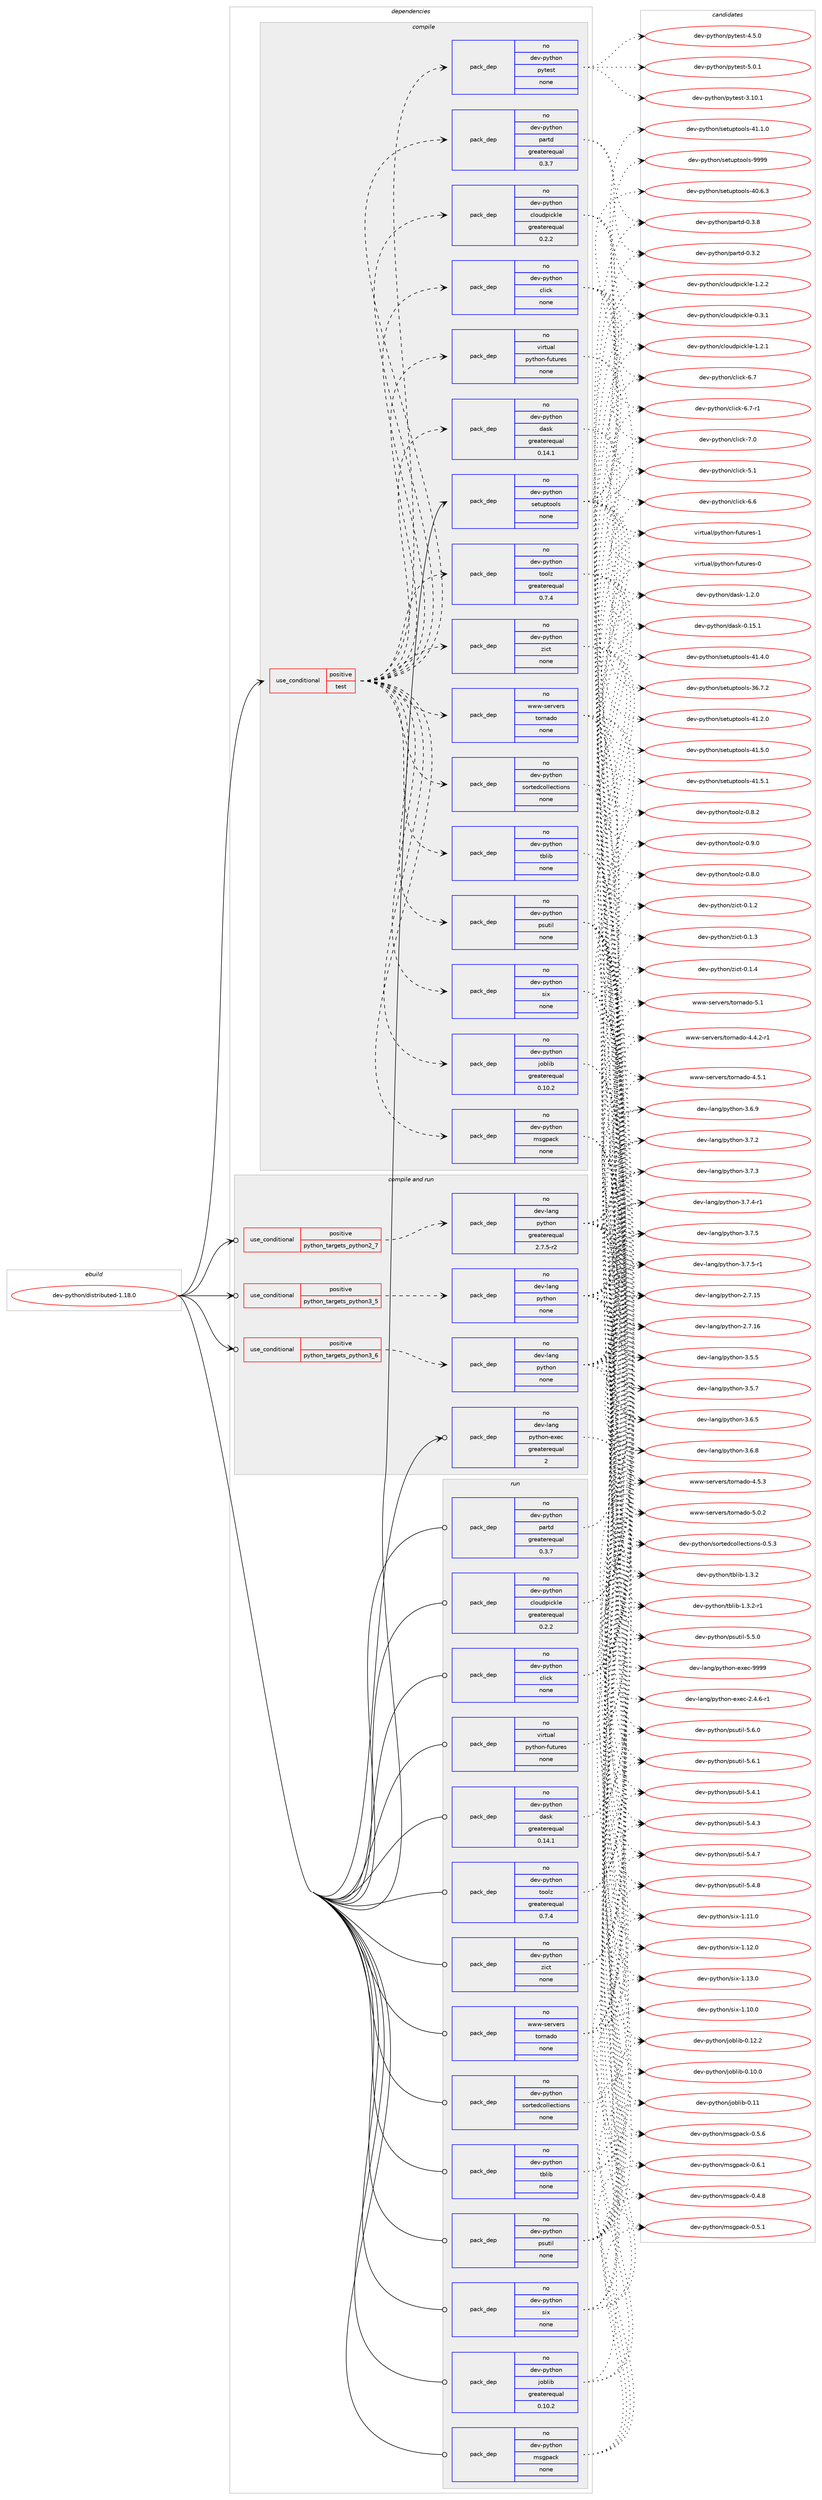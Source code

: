 digraph prolog {

# *************
# Graph options
# *************

newrank=true;
concentrate=true;
compound=true;
graph [rankdir=LR,fontname=Helvetica,fontsize=10,ranksep=1.5];#, ranksep=2.5, nodesep=0.2];
edge  [arrowhead=vee];
node  [fontname=Helvetica,fontsize=10];

# **********
# The ebuild
# **********

subgraph cluster_leftcol {
color=gray;
rank=same;
label=<<i>ebuild</i>>;
id [label="dev-python/distributed-1.18.0", color=red, width=4, href="../dev-python/distributed-1.18.0.svg"];
}

# ****************
# The dependencies
# ****************

subgraph cluster_midcol {
color=gray;
label=<<i>dependencies</i>>;
subgraph cluster_compile {
fillcolor="#eeeeee";
style=filled;
label=<<i>compile</i>>;
subgraph cond138429 {
dependency601527 [label=<<TABLE BORDER="0" CELLBORDER="1" CELLSPACING="0" CELLPADDING="4"><TR><TD ROWSPAN="3" CELLPADDING="10">use_conditional</TD></TR><TR><TD>positive</TD></TR><TR><TD>test</TD></TR></TABLE>>, shape=none, color=red];
subgraph pack451304 {
dependency601528 [label=<<TABLE BORDER="0" CELLBORDER="1" CELLSPACING="0" CELLPADDING="4" WIDTH="220"><TR><TD ROWSPAN="6" CELLPADDING="30">pack_dep</TD></TR><TR><TD WIDTH="110">no</TD></TR><TR><TD>dev-python</TD></TR><TR><TD>click</TD></TR><TR><TD>none</TD></TR><TR><TD></TD></TR></TABLE>>, shape=none, color=blue];
}
dependency601527:e -> dependency601528:w [weight=20,style="dashed",arrowhead="vee"];
subgraph pack451305 {
dependency601529 [label=<<TABLE BORDER="0" CELLBORDER="1" CELLSPACING="0" CELLPADDING="4" WIDTH="220"><TR><TD ROWSPAN="6" CELLPADDING="30">pack_dep</TD></TR><TR><TD WIDTH="110">no</TD></TR><TR><TD>dev-python</TD></TR><TR><TD>cloudpickle</TD></TR><TR><TD>greaterequal</TD></TR><TR><TD>0.2.2</TD></TR></TABLE>>, shape=none, color=blue];
}
dependency601527:e -> dependency601529:w [weight=20,style="dashed",arrowhead="vee"];
subgraph pack451306 {
dependency601530 [label=<<TABLE BORDER="0" CELLBORDER="1" CELLSPACING="0" CELLPADDING="4" WIDTH="220"><TR><TD ROWSPAN="6" CELLPADDING="30">pack_dep</TD></TR><TR><TD WIDTH="110">no</TD></TR><TR><TD>dev-python</TD></TR><TR><TD>dask</TD></TR><TR><TD>greaterequal</TD></TR><TR><TD>0.14.1</TD></TR></TABLE>>, shape=none, color=blue];
}
dependency601527:e -> dependency601530:w [weight=20,style="dashed",arrowhead="vee"];
subgraph pack451307 {
dependency601531 [label=<<TABLE BORDER="0" CELLBORDER="1" CELLSPACING="0" CELLPADDING="4" WIDTH="220"><TR><TD ROWSPAN="6" CELLPADDING="30">pack_dep</TD></TR><TR><TD WIDTH="110">no</TD></TR><TR><TD>dev-python</TD></TR><TR><TD>joblib</TD></TR><TR><TD>greaterequal</TD></TR><TR><TD>0.10.2</TD></TR></TABLE>>, shape=none, color=blue];
}
dependency601527:e -> dependency601531:w [weight=20,style="dashed",arrowhead="vee"];
subgraph pack451308 {
dependency601532 [label=<<TABLE BORDER="0" CELLBORDER="1" CELLSPACING="0" CELLPADDING="4" WIDTH="220"><TR><TD ROWSPAN="6" CELLPADDING="30">pack_dep</TD></TR><TR><TD WIDTH="110">no</TD></TR><TR><TD>dev-python</TD></TR><TR><TD>msgpack</TD></TR><TR><TD>none</TD></TR><TR><TD></TD></TR></TABLE>>, shape=none, color=blue];
}
dependency601527:e -> dependency601532:w [weight=20,style="dashed",arrowhead="vee"];
subgraph pack451309 {
dependency601533 [label=<<TABLE BORDER="0" CELLBORDER="1" CELLSPACING="0" CELLPADDING="4" WIDTH="220"><TR><TD ROWSPAN="6" CELLPADDING="30">pack_dep</TD></TR><TR><TD WIDTH="110">no</TD></TR><TR><TD>dev-python</TD></TR><TR><TD>partd</TD></TR><TR><TD>greaterequal</TD></TR><TR><TD>0.3.7</TD></TR></TABLE>>, shape=none, color=blue];
}
dependency601527:e -> dependency601533:w [weight=20,style="dashed",arrowhead="vee"];
subgraph pack451310 {
dependency601534 [label=<<TABLE BORDER="0" CELLBORDER="1" CELLSPACING="0" CELLPADDING="4" WIDTH="220"><TR><TD ROWSPAN="6" CELLPADDING="30">pack_dep</TD></TR><TR><TD WIDTH="110">no</TD></TR><TR><TD>dev-python</TD></TR><TR><TD>psutil</TD></TR><TR><TD>none</TD></TR><TR><TD></TD></TR></TABLE>>, shape=none, color=blue];
}
dependency601527:e -> dependency601534:w [weight=20,style="dashed",arrowhead="vee"];
subgraph pack451311 {
dependency601535 [label=<<TABLE BORDER="0" CELLBORDER="1" CELLSPACING="0" CELLPADDING="4" WIDTH="220"><TR><TD ROWSPAN="6" CELLPADDING="30">pack_dep</TD></TR><TR><TD WIDTH="110">no</TD></TR><TR><TD>dev-python</TD></TR><TR><TD>six</TD></TR><TR><TD>none</TD></TR><TR><TD></TD></TR></TABLE>>, shape=none, color=blue];
}
dependency601527:e -> dependency601535:w [weight=20,style="dashed",arrowhead="vee"];
subgraph pack451312 {
dependency601536 [label=<<TABLE BORDER="0" CELLBORDER="1" CELLSPACING="0" CELLPADDING="4" WIDTH="220"><TR><TD ROWSPAN="6" CELLPADDING="30">pack_dep</TD></TR><TR><TD WIDTH="110">no</TD></TR><TR><TD>dev-python</TD></TR><TR><TD>sortedcollections</TD></TR><TR><TD>none</TD></TR><TR><TD></TD></TR></TABLE>>, shape=none, color=blue];
}
dependency601527:e -> dependency601536:w [weight=20,style="dashed",arrowhead="vee"];
subgraph pack451313 {
dependency601537 [label=<<TABLE BORDER="0" CELLBORDER="1" CELLSPACING="0" CELLPADDING="4" WIDTH="220"><TR><TD ROWSPAN="6" CELLPADDING="30">pack_dep</TD></TR><TR><TD WIDTH="110">no</TD></TR><TR><TD>dev-python</TD></TR><TR><TD>tblib</TD></TR><TR><TD>none</TD></TR><TR><TD></TD></TR></TABLE>>, shape=none, color=blue];
}
dependency601527:e -> dependency601537:w [weight=20,style="dashed",arrowhead="vee"];
subgraph pack451314 {
dependency601538 [label=<<TABLE BORDER="0" CELLBORDER="1" CELLSPACING="0" CELLPADDING="4" WIDTH="220"><TR><TD ROWSPAN="6" CELLPADDING="30">pack_dep</TD></TR><TR><TD WIDTH="110">no</TD></TR><TR><TD>dev-python</TD></TR><TR><TD>toolz</TD></TR><TR><TD>greaterequal</TD></TR><TR><TD>0.7.4</TD></TR></TABLE>>, shape=none, color=blue];
}
dependency601527:e -> dependency601538:w [weight=20,style="dashed",arrowhead="vee"];
subgraph pack451315 {
dependency601539 [label=<<TABLE BORDER="0" CELLBORDER="1" CELLSPACING="0" CELLPADDING="4" WIDTH="220"><TR><TD ROWSPAN="6" CELLPADDING="30">pack_dep</TD></TR><TR><TD WIDTH="110">no</TD></TR><TR><TD>dev-python</TD></TR><TR><TD>zict</TD></TR><TR><TD>none</TD></TR><TR><TD></TD></TR></TABLE>>, shape=none, color=blue];
}
dependency601527:e -> dependency601539:w [weight=20,style="dashed",arrowhead="vee"];
subgraph pack451316 {
dependency601540 [label=<<TABLE BORDER="0" CELLBORDER="1" CELLSPACING="0" CELLPADDING="4" WIDTH="220"><TR><TD ROWSPAN="6" CELLPADDING="30">pack_dep</TD></TR><TR><TD WIDTH="110">no</TD></TR><TR><TD>www-servers</TD></TR><TR><TD>tornado</TD></TR><TR><TD>none</TD></TR><TR><TD></TD></TR></TABLE>>, shape=none, color=blue];
}
dependency601527:e -> dependency601540:w [weight=20,style="dashed",arrowhead="vee"];
subgraph pack451317 {
dependency601541 [label=<<TABLE BORDER="0" CELLBORDER="1" CELLSPACING="0" CELLPADDING="4" WIDTH="220"><TR><TD ROWSPAN="6" CELLPADDING="30">pack_dep</TD></TR><TR><TD WIDTH="110">no</TD></TR><TR><TD>virtual</TD></TR><TR><TD>python-futures</TD></TR><TR><TD>none</TD></TR><TR><TD></TD></TR></TABLE>>, shape=none, color=blue];
}
dependency601527:e -> dependency601541:w [weight=20,style="dashed",arrowhead="vee"];
subgraph pack451318 {
dependency601542 [label=<<TABLE BORDER="0" CELLBORDER="1" CELLSPACING="0" CELLPADDING="4" WIDTH="220"><TR><TD ROWSPAN="6" CELLPADDING="30">pack_dep</TD></TR><TR><TD WIDTH="110">no</TD></TR><TR><TD>dev-python</TD></TR><TR><TD>pytest</TD></TR><TR><TD>none</TD></TR><TR><TD></TD></TR></TABLE>>, shape=none, color=blue];
}
dependency601527:e -> dependency601542:w [weight=20,style="dashed",arrowhead="vee"];
}
id:e -> dependency601527:w [weight=20,style="solid",arrowhead="vee"];
subgraph pack451319 {
dependency601543 [label=<<TABLE BORDER="0" CELLBORDER="1" CELLSPACING="0" CELLPADDING="4" WIDTH="220"><TR><TD ROWSPAN="6" CELLPADDING="30">pack_dep</TD></TR><TR><TD WIDTH="110">no</TD></TR><TR><TD>dev-python</TD></TR><TR><TD>setuptools</TD></TR><TR><TD>none</TD></TR><TR><TD></TD></TR></TABLE>>, shape=none, color=blue];
}
id:e -> dependency601543:w [weight=20,style="solid",arrowhead="vee"];
}
subgraph cluster_compileandrun {
fillcolor="#eeeeee";
style=filled;
label=<<i>compile and run</i>>;
subgraph cond138430 {
dependency601544 [label=<<TABLE BORDER="0" CELLBORDER="1" CELLSPACING="0" CELLPADDING="4"><TR><TD ROWSPAN="3" CELLPADDING="10">use_conditional</TD></TR><TR><TD>positive</TD></TR><TR><TD>python_targets_python2_7</TD></TR></TABLE>>, shape=none, color=red];
subgraph pack451320 {
dependency601545 [label=<<TABLE BORDER="0" CELLBORDER="1" CELLSPACING="0" CELLPADDING="4" WIDTH="220"><TR><TD ROWSPAN="6" CELLPADDING="30">pack_dep</TD></TR><TR><TD WIDTH="110">no</TD></TR><TR><TD>dev-lang</TD></TR><TR><TD>python</TD></TR><TR><TD>greaterequal</TD></TR><TR><TD>2.7.5-r2</TD></TR></TABLE>>, shape=none, color=blue];
}
dependency601544:e -> dependency601545:w [weight=20,style="dashed",arrowhead="vee"];
}
id:e -> dependency601544:w [weight=20,style="solid",arrowhead="odotvee"];
subgraph cond138431 {
dependency601546 [label=<<TABLE BORDER="0" CELLBORDER="1" CELLSPACING="0" CELLPADDING="4"><TR><TD ROWSPAN="3" CELLPADDING="10">use_conditional</TD></TR><TR><TD>positive</TD></TR><TR><TD>python_targets_python3_5</TD></TR></TABLE>>, shape=none, color=red];
subgraph pack451321 {
dependency601547 [label=<<TABLE BORDER="0" CELLBORDER="1" CELLSPACING="0" CELLPADDING="4" WIDTH="220"><TR><TD ROWSPAN="6" CELLPADDING="30">pack_dep</TD></TR><TR><TD WIDTH="110">no</TD></TR><TR><TD>dev-lang</TD></TR><TR><TD>python</TD></TR><TR><TD>none</TD></TR><TR><TD></TD></TR></TABLE>>, shape=none, color=blue];
}
dependency601546:e -> dependency601547:w [weight=20,style="dashed",arrowhead="vee"];
}
id:e -> dependency601546:w [weight=20,style="solid",arrowhead="odotvee"];
subgraph cond138432 {
dependency601548 [label=<<TABLE BORDER="0" CELLBORDER="1" CELLSPACING="0" CELLPADDING="4"><TR><TD ROWSPAN="3" CELLPADDING="10">use_conditional</TD></TR><TR><TD>positive</TD></TR><TR><TD>python_targets_python3_6</TD></TR></TABLE>>, shape=none, color=red];
subgraph pack451322 {
dependency601549 [label=<<TABLE BORDER="0" CELLBORDER="1" CELLSPACING="0" CELLPADDING="4" WIDTH="220"><TR><TD ROWSPAN="6" CELLPADDING="30">pack_dep</TD></TR><TR><TD WIDTH="110">no</TD></TR><TR><TD>dev-lang</TD></TR><TR><TD>python</TD></TR><TR><TD>none</TD></TR><TR><TD></TD></TR></TABLE>>, shape=none, color=blue];
}
dependency601548:e -> dependency601549:w [weight=20,style="dashed",arrowhead="vee"];
}
id:e -> dependency601548:w [weight=20,style="solid",arrowhead="odotvee"];
subgraph pack451323 {
dependency601550 [label=<<TABLE BORDER="0" CELLBORDER="1" CELLSPACING="0" CELLPADDING="4" WIDTH="220"><TR><TD ROWSPAN="6" CELLPADDING="30">pack_dep</TD></TR><TR><TD WIDTH="110">no</TD></TR><TR><TD>dev-lang</TD></TR><TR><TD>python-exec</TD></TR><TR><TD>greaterequal</TD></TR><TR><TD>2</TD></TR></TABLE>>, shape=none, color=blue];
}
id:e -> dependency601550:w [weight=20,style="solid",arrowhead="odotvee"];
}
subgraph cluster_run {
fillcolor="#eeeeee";
style=filled;
label=<<i>run</i>>;
subgraph pack451324 {
dependency601551 [label=<<TABLE BORDER="0" CELLBORDER="1" CELLSPACING="0" CELLPADDING="4" WIDTH="220"><TR><TD ROWSPAN="6" CELLPADDING="30">pack_dep</TD></TR><TR><TD WIDTH="110">no</TD></TR><TR><TD>dev-python</TD></TR><TR><TD>click</TD></TR><TR><TD>none</TD></TR><TR><TD></TD></TR></TABLE>>, shape=none, color=blue];
}
id:e -> dependency601551:w [weight=20,style="solid",arrowhead="odot"];
subgraph pack451325 {
dependency601552 [label=<<TABLE BORDER="0" CELLBORDER="1" CELLSPACING="0" CELLPADDING="4" WIDTH="220"><TR><TD ROWSPAN="6" CELLPADDING="30">pack_dep</TD></TR><TR><TD WIDTH="110">no</TD></TR><TR><TD>dev-python</TD></TR><TR><TD>cloudpickle</TD></TR><TR><TD>greaterequal</TD></TR><TR><TD>0.2.2</TD></TR></TABLE>>, shape=none, color=blue];
}
id:e -> dependency601552:w [weight=20,style="solid",arrowhead="odot"];
subgraph pack451326 {
dependency601553 [label=<<TABLE BORDER="0" CELLBORDER="1" CELLSPACING="0" CELLPADDING="4" WIDTH="220"><TR><TD ROWSPAN="6" CELLPADDING="30">pack_dep</TD></TR><TR><TD WIDTH="110">no</TD></TR><TR><TD>dev-python</TD></TR><TR><TD>dask</TD></TR><TR><TD>greaterequal</TD></TR><TR><TD>0.14.1</TD></TR></TABLE>>, shape=none, color=blue];
}
id:e -> dependency601553:w [weight=20,style="solid",arrowhead="odot"];
subgraph pack451327 {
dependency601554 [label=<<TABLE BORDER="0" CELLBORDER="1" CELLSPACING="0" CELLPADDING="4" WIDTH="220"><TR><TD ROWSPAN="6" CELLPADDING="30">pack_dep</TD></TR><TR><TD WIDTH="110">no</TD></TR><TR><TD>dev-python</TD></TR><TR><TD>joblib</TD></TR><TR><TD>greaterequal</TD></TR><TR><TD>0.10.2</TD></TR></TABLE>>, shape=none, color=blue];
}
id:e -> dependency601554:w [weight=20,style="solid",arrowhead="odot"];
subgraph pack451328 {
dependency601555 [label=<<TABLE BORDER="0" CELLBORDER="1" CELLSPACING="0" CELLPADDING="4" WIDTH="220"><TR><TD ROWSPAN="6" CELLPADDING="30">pack_dep</TD></TR><TR><TD WIDTH="110">no</TD></TR><TR><TD>dev-python</TD></TR><TR><TD>msgpack</TD></TR><TR><TD>none</TD></TR><TR><TD></TD></TR></TABLE>>, shape=none, color=blue];
}
id:e -> dependency601555:w [weight=20,style="solid",arrowhead="odot"];
subgraph pack451329 {
dependency601556 [label=<<TABLE BORDER="0" CELLBORDER="1" CELLSPACING="0" CELLPADDING="4" WIDTH="220"><TR><TD ROWSPAN="6" CELLPADDING="30">pack_dep</TD></TR><TR><TD WIDTH="110">no</TD></TR><TR><TD>dev-python</TD></TR><TR><TD>partd</TD></TR><TR><TD>greaterequal</TD></TR><TR><TD>0.3.7</TD></TR></TABLE>>, shape=none, color=blue];
}
id:e -> dependency601556:w [weight=20,style="solid",arrowhead="odot"];
subgraph pack451330 {
dependency601557 [label=<<TABLE BORDER="0" CELLBORDER="1" CELLSPACING="0" CELLPADDING="4" WIDTH="220"><TR><TD ROWSPAN="6" CELLPADDING="30">pack_dep</TD></TR><TR><TD WIDTH="110">no</TD></TR><TR><TD>dev-python</TD></TR><TR><TD>psutil</TD></TR><TR><TD>none</TD></TR><TR><TD></TD></TR></TABLE>>, shape=none, color=blue];
}
id:e -> dependency601557:w [weight=20,style="solid",arrowhead="odot"];
subgraph pack451331 {
dependency601558 [label=<<TABLE BORDER="0" CELLBORDER="1" CELLSPACING="0" CELLPADDING="4" WIDTH="220"><TR><TD ROWSPAN="6" CELLPADDING="30">pack_dep</TD></TR><TR><TD WIDTH="110">no</TD></TR><TR><TD>dev-python</TD></TR><TR><TD>six</TD></TR><TR><TD>none</TD></TR><TR><TD></TD></TR></TABLE>>, shape=none, color=blue];
}
id:e -> dependency601558:w [weight=20,style="solid",arrowhead="odot"];
subgraph pack451332 {
dependency601559 [label=<<TABLE BORDER="0" CELLBORDER="1" CELLSPACING="0" CELLPADDING="4" WIDTH="220"><TR><TD ROWSPAN="6" CELLPADDING="30">pack_dep</TD></TR><TR><TD WIDTH="110">no</TD></TR><TR><TD>dev-python</TD></TR><TR><TD>sortedcollections</TD></TR><TR><TD>none</TD></TR><TR><TD></TD></TR></TABLE>>, shape=none, color=blue];
}
id:e -> dependency601559:w [weight=20,style="solid",arrowhead="odot"];
subgraph pack451333 {
dependency601560 [label=<<TABLE BORDER="0" CELLBORDER="1" CELLSPACING="0" CELLPADDING="4" WIDTH="220"><TR><TD ROWSPAN="6" CELLPADDING="30">pack_dep</TD></TR><TR><TD WIDTH="110">no</TD></TR><TR><TD>dev-python</TD></TR><TR><TD>tblib</TD></TR><TR><TD>none</TD></TR><TR><TD></TD></TR></TABLE>>, shape=none, color=blue];
}
id:e -> dependency601560:w [weight=20,style="solid",arrowhead="odot"];
subgraph pack451334 {
dependency601561 [label=<<TABLE BORDER="0" CELLBORDER="1" CELLSPACING="0" CELLPADDING="4" WIDTH="220"><TR><TD ROWSPAN="6" CELLPADDING="30">pack_dep</TD></TR><TR><TD WIDTH="110">no</TD></TR><TR><TD>dev-python</TD></TR><TR><TD>toolz</TD></TR><TR><TD>greaterequal</TD></TR><TR><TD>0.7.4</TD></TR></TABLE>>, shape=none, color=blue];
}
id:e -> dependency601561:w [weight=20,style="solid",arrowhead="odot"];
subgraph pack451335 {
dependency601562 [label=<<TABLE BORDER="0" CELLBORDER="1" CELLSPACING="0" CELLPADDING="4" WIDTH="220"><TR><TD ROWSPAN="6" CELLPADDING="30">pack_dep</TD></TR><TR><TD WIDTH="110">no</TD></TR><TR><TD>dev-python</TD></TR><TR><TD>zict</TD></TR><TR><TD>none</TD></TR><TR><TD></TD></TR></TABLE>>, shape=none, color=blue];
}
id:e -> dependency601562:w [weight=20,style="solid",arrowhead="odot"];
subgraph pack451336 {
dependency601563 [label=<<TABLE BORDER="0" CELLBORDER="1" CELLSPACING="0" CELLPADDING="4" WIDTH="220"><TR><TD ROWSPAN="6" CELLPADDING="30">pack_dep</TD></TR><TR><TD WIDTH="110">no</TD></TR><TR><TD>virtual</TD></TR><TR><TD>python-futures</TD></TR><TR><TD>none</TD></TR><TR><TD></TD></TR></TABLE>>, shape=none, color=blue];
}
id:e -> dependency601563:w [weight=20,style="solid",arrowhead="odot"];
subgraph pack451337 {
dependency601564 [label=<<TABLE BORDER="0" CELLBORDER="1" CELLSPACING="0" CELLPADDING="4" WIDTH="220"><TR><TD ROWSPAN="6" CELLPADDING="30">pack_dep</TD></TR><TR><TD WIDTH="110">no</TD></TR><TR><TD>www-servers</TD></TR><TR><TD>tornado</TD></TR><TR><TD>none</TD></TR><TR><TD></TD></TR></TABLE>>, shape=none, color=blue];
}
id:e -> dependency601564:w [weight=20,style="solid",arrowhead="odot"];
}
}

# **************
# The candidates
# **************

subgraph cluster_choices {
rank=same;
color=gray;
label=<<i>candidates</i>>;

subgraph choice451304 {
color=black;
nodesep=1;
choice1001011184511212111610411111047991081059910745534649 [label="dev-python/click-5.1", color=red, width=4,href="../dev-python/click-5.1.svg"];
choice1001011184511212111610411111047991081059910745544654 [label="dev-python/click-6.6", color=red, width=4,href="../dev-python/click-6.6.svg"];
choice1001011184511212111610411111047991081059910745544655 [label="dev-python/click-6.7", color=red, width=4,href="../dev-python/click-6.7.svg"];
choice10010111845112121116104111110479910810599107455446554511449 [label="dev-python/click-6.7-r1", color=red, width=4,href="../dev-python/click-6.7-r1.svg"];
choice1001011184511212111610411111047991081059910745554648 [label="dev-python/click-7.0", color=red, width=4,href="../dev-python/click-7.0.svg"];
dependency601528:e -> choice1001011184511212111610411111047991081059910745534649:w [style=dotted,weight="100"];
dependency601528:e -> choice1001011184511212111610411111047991081059910745544654:w [style=dotted,weight="100"];
dependency601528:e -> choice1001011184511212111610411111047991081059910745544655:w [style=dotted,weight="100"];
dependency601528:e -> choice10010111845112121116104111110479910810599107455446554511449:w [style=dotted,weight="100"];
dependency601528:e -> choice1001011184511212111610411111047991081059910745554648:w [style=dotted,weight="100"];
}
subgraph choice451305 {
color=black;
nodesep=1;
choice10010111845112121116104111110479910811111710011210599107108101454846514649 [label="dev-python/cloudpickle-0.3.1", color=red, width=4,href="../dev-python/cloudpickle-0.3.1.svg"];
choice10010111845112121116104111110479910811111710011210599107108101454946504649 [label="dev-python/cloudpickle-1.2.1", color=red, width=4,href="../dev-python/cloudpickle-1.2.1.svg"];
choice10010111845112121116104111110479910811111710011210599107108101454946504650 [label="dev-python/cloudpickle-1.2.2", color=red, width=4,href="../dev-python/cloudpickle-1.2.2.svg"];
dependency601529:e -> choice10010111845112121116104111110479910811111710011210599107108101454846514649:w [style=dotted,weight="100"];
dependency601529:e -> choice10010111845112121116104111110479910811111710011210599107108101454946504649:w [style=dotted,weight="100"];
dependency601529:e -> choice10010111845112121116104111110479910811111710011210599107108101454946504650:w [style=dotted,weight="100"];
}
subgraph choice451306 {
color=black;
nodesep=1;
choice10010111845112121116104111110471009711510745484649534649 [label="dev-python/dask-0.15.1", color=red, width=4,href="../dev-python/dask-0.15.1.svg"];
choice100101118451121211161041111104710097115107454946504648 [label="dev-python/dask-1.2.0", color=red, width=4,href="../dev-python/dask-1.2.0.svg"];
dependency601530:e -> choice10010111845112121116104111110471009711510745484649534649:w [style=dotted,weight="100"];
dependency601530:e -> choice100101118451121211161041111104710097115107454946504648:w [style=dotted,weight="100"];
}
subgraph choice451307 {
color=black;
nodesep=1;
choice1001011184511212111610411111047106111981081059845484649484648 [label="dev-python/joblib-0.10.0", color=red, width=4,href="../dev-python/joblib-0.10.0.svg"];
choice100101118451121211161041111104710611198108105984548464949 [label="dev-python/joblib-0.11", color=red, width=4,href="../dev-python/joblib-0.11.svg"];
choice1001011184511212111610411111047106111981081059845484649504650 [label="dev-python/joblib-0.12.2", color=red, width=4,href="../dev-python/joblib-0.12.2.svg"];
dependency601531:e -> choice1001011184511212111610411111047106111981081059845484649484648:w [style=dotted,weight="100"];
dependency601531:e -> choice100101118451121211161041111104710611198108105984548464949:w [style=dotted,weight="100"];
dependency601531:e -> choice1001011184511212111610411111047106111981081059845484649504650:w [style=dotted,weight="100"];
}
subgraph choice451308 {
color=black;
nodesep=1;
choice10010111845112121116104111110471091151031129799107454846524656 [label="dev-python/msgpack-0.4.8", color=red, width=4,href="../dev-python/msgpack-0.4.8.svg"];
choice10010111845112121116104111110471091151031129799107454846534649 [label="dev-python/msgpack-0.5.1", color=red, width=4,href="../dev-python/msgpack-0.5.1.svg"];
choice10010111845112121116104111110471091151031129799107454846534654 [label="dev-python/msgpack-0.5.6", color=red, width=4,href="../dev-python/msgpack-0.5.6.svg"];
choice10010111845112121116104111110471091151031129799107454846544649 [label="dev-python/msgpack-0.6.1", color=red, width=4,href="../dev-python/msgpack-0.6.1.svg"];
dependency601532:e -> choice10010111845112121116104111110471091151031129799107454846524656:w [style=dotted,weight="100"];
dependency601532:e -> choice10010111845112121116104111110471091151031129799107454846534649:w [style=dotted,weight="100"];
dependency601532:e -> choice10010111845112121116104111110471091151031129799107454846534654:w [style=dotted,weight="100"];
dependency601532:e -> choice10010111845112121116104111110471091151031129799107454846544649:w [style=dotted,weight="100"];
}
subgraph choice451309 {
color=black;
nodesep=1;
choice100101118451121211161041111104711297114116100454846514650 [label="dev-python/partd-0.3.2", color=red, width=4,href="../dev-python/partd-0.3.2.svg"];
choice100101118451121211161041111104711297114116100454846514656 [label="dev-python/partd-0.3.8", color=red, width=4,href="../dev-python/partd-0.3.8.svg"];
dependency601533:e -> choice100101118451121211161041111104711297114116100454846514650:w [style=dotted,weight="100"];
dependency601533:e -> choice100101118451121211161041111104711297114116100454846514656:w [style=dotted,weight="100"];
}
subgraph choice451310 {
color=black;
nodesep=1;
choice1001011184511212111610411111047112115117116105108455346524649 [label="dev-python/psutil-5.4.1", color=red, width=4,href="../dev-python/psutil-5.4.1.svg"];
choice1001011184511212111610411111047112115117116105108455346524651 [label="dev-python/psutil-5.4.3", color=red, width=4,href="../dev-python/psutil-5.4.3.svg"];
choice1001011184511212111610411111047112115117116105108455346524655 [label="dev-python/psutil-5.4.7", color=red, width=4,href="../dev-python/psutil-5.4.7.svg"];
choice1001011184511212111610411111047112115117116105108455346524656 [label="dev-python/psutil-5.4.8", color=red, width=4,href="../dev-python/psutil-5.4.8.svg"];
choice1001011184511212111610411111047112115117116105108455346534648 [label="dev-python/psutil-5.5.0", color=red, width=4,href="../dev-python/psutil-5.5.0.svg"];
choice1001011184511212111610411111047112115117116105108455346544648 [label="dev-python/psutil-5.6.0", color=red, width=4,href="../dev-python/psutil-5.6.0.svg"];
choice1001011184511212111610411111047112115117116105108455346544649 [label="dev-python/psutil-5.6.1", color=red, width=4,href="../dev-python/psutil-5.6.1.svg"];
dependency601534:e -> choice1001011184511212111610411111047112115117116105108455346524649:w [style=dotted,weight="100"];
dependency601534:e -> choice1001011184511212111610411111047112115117116105108455346524651:w [style=dotted,weight="100"];
dependency601534:e -> choice1001011184511212111610411111047112115117116105108455346524655:w [style=dotted,weight="100"];
dependency601534:e -> choice1001011184511212111610411111047112115117116105108455346524656:w [style=dotted,weight="100"];
dependency601534:e -> choice1001011184511212111610411111047112115117116105108455346534648:w [style=dotted,weight="100"];
dependency601534:e -> choice1001011184511212111610411111047112115117116105108455346544648:w [style=dotted,weight="100"];
dependency601534:e -> choice1001011184511212111610411111047112115117116105108455346544649:w [style=dotted,weight="100"];
}
subgraph choice451311 {
color=black;
nodesep=1;
choice100101118451121211161041111104711510512045494649484648 [label="dev-python/six-1.10.0", color=red, width=4,href="../dev-python/six-1.10.0.svg"];
choice100101118451121211161041111104711510512045494649494648 [label="dev-python/six-1.11.0", color=red, width=4,href="../dev-python/six-1.11.0.svg"];
choice100101118451121211161041111104711510512045494649504648 [label="dev-python/six-1.12.0", color=red, width=4,href="../dev-python/six-1.12.0.svg"];
choice100101118451121211161041111104711510512045494649514648 [label="dev-python/six-1.13.0", color=red, width=4,href="../dev-python/six-1.13.0.svg"];
dependency601535:e -> choice100101118451121211161041111104711510512045494649484648:w [style=dotted,weight="100"];
dependency601535:e -> choice100101118451121211161041111104711510512045494649494648:w [style=dotted,weight="100"];
dependency601535:e -> choice100101118451121211161041111104711510512045494649504648:w [style=dotted,weight="100"];
dependency601535:e -> choice100101118451121211161041111104711510512045494649514648:w [style=dotted,weight="100"];
}
subgraph choice451312 {
color=black;
nodesep=1;
choice10010111845112121116104111110471151111141161011009911110810810199116105111110115454846534651 [label="dev-python/sortedcollections-0.5.3", color=red, width=4,href="../dev-python/sortedcollections-0.5.3.svg"];
dependency601536:e -> choice10010111845112121116104111110471151111141161011009911110810810199116105111110115454846534651:w [style=dotted,weight="100"];
}
subgraph choice451313 {
color=black;
nodesep=1;
choice10010111845112121116104111110471169810810598454946514650 [label="dev-python/tblib-1.3.2", color=red, width=4,href="../dev-python/tblib-1.3.2.svg"];
choice100101118451121211161041111104711698108105984549465146504511449 [label="dev-python/tblib-1.3.2-r1", color=red, width=4,href="../dev-python/tblib-1.3.2-r1.svg"];
dependency601537:e -> choice10010111845112121116104111110471169810810598454946514650:w [style=dotted,weight="100"];
dependency601537:e -> choice100101118451121211161041111104711698108105984549465146504511449:w [style=dotted,weight="100"];
}
subgraph choice451314 {
color=black;
nodesep=1;
choice1001011184511212111610411111047116111111108122454846564648 [label="dev-python/toolz-0.8.0", color=red, width=4,href="../dev-python/toolz-0.8.0.svg"];
choice1001011184511212111610411111047116111111108122454846564650 [label="dev-python/toolz-0.8.2", color=red, width=4,href="../dev-python/toolz-0.8.2.svg"];
choice1001011184511212111610411111047116111111108122454846574648 [label="dev-python/toolz-0.9.0", color=red, width=4,href="../dev-python/toolz-0.9.0.svg"];
dependency601538:e -> choice1001011184511212111610411111047116111111108122454846564648:w [style=dotted,weight="100"];
dependency601538:e -> choice1001011184511212111610411111047116111111108122454846564650:w [style=dotted,weight="100"];
dependency601538:e -> choice1001011184511212111610411111047116111111108122454846574648:w [style=dotted,weight="100"];
}
subgraph choice451315 {
color=black;
nodesep=1;
choice100101118451121211161041111104712210599116454846494650 [label="dev-python/zict-0.1.2", color=red, width=4,href="../dev-python/zict-0.1.2.svg"];
choice100101118451121211161041111104712210599116454846494651 [label="dev-python/zict-0.1.3", color=red, width=4,href="../dev-python/zict-0.1.3.svg"];
choice100101118451121211161041111104712210599116454846494652 [label="dev-python/zict-0.1.4", color=red, width=4,href="../dev-python/zict-0.1.4.svg"];
dependency601539:e -> choice100101118451121211161041111104712210599116454846494650:w [style=dotted,weight="100"];
dependency601539:e -> choice100101118451121211161041111104712210599116454846494651:w [style=dotted,weight="100"];
dependency601539:e -> choice100101118451121211161041111104712210599116454846494652:w [style=dotted,weight="100"];
}
subgraph choice451316 {
color=black;
nodesep=1;
choice1191191194511510111411810111411547116111114110971001114552465246504511449 [label="www-servers/tornado-4.4.2-r1", color=red, width=4,href="../www-servers/tornado-4.4.2-r1.svg"];
choice119119119451151011141181011141154711611111411097100111455246534649 [label="www-servers/tornado-4.5.1", color=red, width=4,href="../www-servers/tornado-4.5.1.svg"];
choice119119119451151011141181011141154711611111411097100111455246534651 [label="www-servers/tornado-4.5.3", color=red, width=4,href="../www-servers/tornado-4.5.3.svg"];
choice119119119451151011141181011141154711611111411097100111455346484650 [label="www-servers/tornado-5.0.2", color=red, width=4,href="../www-servers/tornado-5.0.2.svg"];
choice11911911945115101114118101114115471161111141109710011145534649 [label="www-servers/tornado-5.1", color=red, width=4,href="../www-servers/tornado-5.1.svg"];
dependency601540:e -> choice1191191194511510111411810111411547116111114110971001114552465246504511449:w [style=dotted,weight="100"];
dependency601540:e -> choice119119119451151011141181011141154711611111411097100111455246534649:w [style=dotted,weight="100"];
dependency601540:e -> choice119119119451151011141181011141154711611111411097100111455246534651:w [style=dotted,weight="100"];
dependency601540:e -> choice119119119451151011141181011141154711611111411097100111455346484650:w [style=dotted,weight="100"];
dependency601540:e -> choice11911911945115101114118101114115471161111141109710011145534649:w [style=dotted,weight="100"];
}
subgraph choice451317 {
color=black;
nodesep=1;
choice1181051141161179710847112121116104111110451021171161171141011154548 [label="virtual/python-futures-0", color=red, width=4,href="../virtual/python-futures-0.svg"];
choice1181051141161179710847112121116104111110451021171161171141011154549 [label="virtual/python-futures-1", color=red, width=4,href="../virtual/python-futures-1.svg"];
dependency601541:e -> choice1181051141161179710847112121116104111110451021171161171141011154548:w [style=dotted,weight="100"];
dependency601541:e -> choice1181051141161179710847112121116104111110451021171161171141011154549:w [style=dotted,weight="100"];
}
subgraph choice451318 {
color=black;
nodesep=1;
choice100101118451121211161041111104711212111610111511645514649484649 [label="dev-python/pytest-3.10.1", color=red, width=4,href="../dev-python/pytest-3.10.1.svg"];
choice1001011184511212111610411111047112121116101115116455246534648 [label="dev-python/pytest-4.5.0", color=red, width=4,href="../dev-python/pytest-4.5.0.svg"];
choice1001011184511212111610411111047112121116101115116455346484649 [label="dev-python/pytest-5.0.1", color=red, width=4,href="../dev-python/pytest-5.0.1.svg"];
dependency601542:e -> choice100101118451121211161041111104711212111610111511645514649484649:w [style=dotted,weight="100"];
dependency601542:e -> choice1001011184511212111610411111047112121116101115116455246534648:w [style=dotted,weight="100"];
dependency601542:e -> choice1001011184511212111610411111047112121116101115116455346484649:w [style=dotted,weight="100"];
}
subgraph choice451319 {
color=black;
nodesep=1;
choice100101118451121211161041111104711510111611711211611111110811545515446554650 [label="dev-python/setuptools-36.7.2", color=red, width=4,href="../dev-python/setuptools-36.7.2.svg"];
choice100101118451121211161041111104711510111611711211611111110811545524846544651 [label="dev-python/setuptools-40.6.3", color=red, width=4,href="../dev-python/setuptools-40.6.3.svg"];
choice100101118451121211161041111104711510111611711211611111110811545524946494648 [label="dev-python/setuptools-41.1.0", color=red, width=4,href="../dev-python/setuptools-41.1.0.svg"];
choice100101118451121211161041111104711510111611711211611111110811545524946504648 [label="dev-python/setuptools-41.2.0", color=red, width=4,href="../dev-python/setuptools-41.2.0.svg"];
choice100101118451121211161041111104711510111611711211611111110811545524946524648 [label="dev-python/setuptools-41.4.0", color=red, width=4,href="../dev-python/setuptools-41.4.0.svg"];
choice100101118451121211161041111104711510111611711211611111110811545524946534648 [label="dev-python/setuptools-41.5.0", color=red, width=4,href="../dev-python/setuptools-41.5.0.svg"];
choice100101118451121211161041111104711510111611711211611111110811545524946534649 [label="dev-python/setuptools-41.5.1", color=red, width=4,href="../dev-python/setuptools-41.5.1.svg"];
choice10010111845112121116104111110471151011161171121161111111081154557575757 [label="dev-python/setuptools-9999", color=red, width=4,href="../dev-python/setuptools-9999.svg"];
dependency601543:e -> choice100101118451121211161041111104711510111611711211611111110811545515446554650:w [style=dotted,weight="100"];
dependency601543:e -> choice100101118451121211161041111104711510111611711211611111110811545524846544651:w [style=dotted,weight="100"];
dependency601543:e -> choice100101118451121211161041111104711510111611711211611111110811545524946494648:w [style=dotted,weight="100"];
dependency601543:e -> choice100101118451121211161041111104711510111611711211611111110811545524946504648:w [style=dotted,weight="100"];
dependency601543:e -> choice100101118451121211161041111104711510111611711211611111110811545524946524648:w [style=dotted,weight="100"];
dependency601543:e -> choice100101118451121211161041111104711510111611711211611111110811545524946534648:w [style=dotted,weight="100"];
dependency601543:e -> choice100101118451121211161041111104711510111611711211611111110811545524946534649:w [style=dotted,weight="100"];
dependency601543:e -> choice10010111845112121116104111110471151011161171121161111111081154557575757:w [style=dotted,weight="100"];
}
subgraph choice451320 {
color=black;
nodesep=1;
choice10010111845108971101034711212111610411111045504655464953 [label="dev-lang/python-2.7.15", color=red, width=4,href="../dev-lang/python-2.7.15.svg"];
choice10010111845108971101034711212111610411111045504655464954 [label="dev-lang/python-2.7.16", color=red, width=4,href="../dev-lang/python-2.7.16.svg"];
choice100101118451089711010347112121116104111110455146534653 [label="dev-lang/python-3.5.5", color=red, width=4,href="../dev-lang/python-3.5.5.svg"];
choice100101118451089711010347112121116104111110455146534655 [label="dev-lang/python-3.5.7", color=red, width=4,href="../dev-lang/python-3.5.7.svg"];
choice100101118451089711010347112121116104111110455146544653 [label="dev-lang/python-3.6.5", color=red, width=4,href="../dev-lang/python-3.6.5.svg"];
choice100101118451089711010347112121116104111110455146544656 [label="dev-lang/python-3.6.8", color=red, width=4,href="../dev-lang/python-3.6.8.svg"];
choice100101118451089711010347112121116104111110455146544657 [label="dev-lang/python-3.6.9", color=red, width=4,href="../dev-lang/python-3.6.9.svg"];
choice100101118451089711010347112121116104111110455146554650 [label="dev-lang/python-3.7.2", color=red, width=4,href="../dev-lang/python-3.7.2.svg"];
choice100101118451089711010347112121116104111110455146554651 [label="dev-lang/python-3.7.3", color=red, width=4,href="../dev-lang/python-3.7.3.svg"];
choice1001011184510897110103471121211161041111104551465546524511449 [label="dev-lang/python-3.7.4-r1", color=red, width=4,href="../dev-lang/python-3.7.4-r1.svg"];
choice100101118451089711010347112121116104111110455146554653 [label="dev-lang/python-3.7.5", color=red, width=4,href="../dev-lang/python-3.7.5.svg"];
choice1001011184510897110103471121211161041111104551465546534511449 [label="dev-lang/python-3.7.5-r1", color=red, width=4,href="../dev-lang/python-3.7.5-r1.svg"];
dependency601545:e -> choice10010111845108971101034711212111610411111045504655464953:w [style=dotted,weight="100"];
dependency601545:e -> choice10010111845108971101034711212111610411111045504655464954:w [style=dotted,weight="100"];
dependency601545:e -> choice100101118451089711010347112121116104111110455146534653:w [style=dotted,weight="100"];
dependency601545:e -> choice100101118451089711010347112121116104111110455146534655:w [style=dotted,weight="100"];
dependency601545:e -> choice100101118451089711010347112121116104111110455146544653:w [style=dotted,weight="100"];
dependency601545:e -> choice100101118451089711010347112121116104111110455146544656:w [style=dotted,weight="100"];
dependency601545:e -> choice100101118451089711010347112121116104111110455146544657:w [style=dotted,weight="100"];
dependency601545:e -> choice100101118451089711010347112121116104111110455146554650:w [style=dotted,weight="100"];
dependency601545:e -> choice100101118451089711010347112121116104111110455146554651:w [style=dotted,weight="100"];
dependency601545:e -> choice1001011184510897110103471121211161041111104551465546524511449:w [style=dotted,weight="100"];
dependency601545:e -> choice100101118451089711010347112121116104111110455146554653:w [style=dotted,weight="100"];
dependency601545:e -> choice1001011184510897110103471121211161041111104551465546534511449:w [style=dotted,weight="100"];
}
subgraph choice451321 {
color=black;
nodesep=1;
choice10010111845108971101034711212111610411111045504655464953 [label="dev-lang/python-2.7.15", color=red, width=4,href="../dev-lang/python-2.7.15.svg"];
choice10010111845108971101034711212111610411111045504655464954 [label="dev-lang/python-2.7.16", color=red, width=4,href="../dev-lang/python-2.7.16.svg"];
choice100101118451089711010347112121116104111110455146534653 [label="dev-lang/python-3.5.5", color=red, width=4,href="../dev-lang/python-3.5.5.svg"];
choice100101118451089711010347112121116104111110455146534655 [label="dev-lang/python-3.5.7", color=red, width=4,href="../dev-lang/python-3.5.7.svg"];
choice100101118451089711010347112121116104111110455146544653 [label="dev-lang/python-3.6.5", color=red, width=4,href="../dev-lang/python-3.6.5.svg"];
choice100101118451089711010347112121116104111110455146544656 [label="dev-lang/python-3.6.8", color=red, width=4,href="../dev-lang/python-3.6.8.svg"];
choice100101118451089711010347112121116104111110455146544657 [label="dev-lang/python-3.6.9", color=red, width=4,href="../dev-lang/python-3.6.9.svg"];
choice100101118451089711010347112121116104111110455146554650 [label="dev-lang/python-3.7.2", color=red, width=4,href="../dev-lang/python-3.7.2.svg"];
choice100101118451089711010347112121116104111110455146554651 [label="dev-lang/python-3.7.3", color=red, width=4,href="../dev-lang/python-3.7.3.svg"];
choice1001011184510897110103471121211161041111104551465546524511449 [label="dev-lang/python-3.7.4-r1", color=red, width=4,href="../dev-lang/python-3.7.4-r1.svg"];
choice100101118451089711010347112121116104111110455146554653 [label="dev-lang/python-3.7.5", color=red, width=4,href="../dev-lang/python-3.7.5.svg"];
choice1001011184510897110103471121211161041111104551465546534511449 [label="dev-lang/python-3.7.5-r1", color=red, width=4,href="../dev-lang/python-3.7.5-r1.svg"];
dependency601547:e -> choice10010111845108971101034711212111610411111045504655464953:w [style=dotted,weight="100"];
dependency601547:e -> choice10010111845108971101034711212111610411111045504655464954:w [style=dotted,weight="100"];
dependency601547:e -> choice100101118451089711010347112121116104111110455146534653:w [style=dotted,weight="100"];
dependency601547:e -> choice100101118451089711010347112121116104111110455146534655:w [style=dotted,weight="100"];
dependency601547:e -> choice100101118451089711010347112121116104111110455146544653:w [style=dotted,weight="100"];
dependency601547:e -> choice100101118451089711010347112121116104111110455146544656:w [style=dotted,weight="100"];
dependency601547:e -> choice100101118451089711010347112121116104111110455146544657:w [style=dotted,weight="100"];
dependency601547:e -> choice100101118451089711010347112121116104111110455146554650:w [style=dotted,weight="100"];
dependency601547:e -> choice100101118451089711010347112121116104111110455146554651:w [style=dotted,weight="100"];
dependency601547:e -> choice1001011184510897110103471121211161041111104551465546524511449:w [style=dotted,weight="100"];
dependency601547:e -> choice100101118451089711010347112121116104111110455146554653:w [style=dotted,weight="100"];
dependency601547:e -> choice1001011184510897110103471121211161041111104551465546534511449:w [style=dotted,weight="100"];
}
subgraph choice451322 {
color=black;
nodesep=1;
choice10010111845108971101034711212111610411111045504655464953 [label="dev-lang/python-2.7.15", color=red, width=4,href="../dev-lang/python-2.7.15.svg"];
choice10010111845108971101034711212111610411111045504655464954 [label="dev-lang/python-2.7.16", color=red, width=4,href="../dev-lang/python-2.7.16.svg"];
choice100101118451089711010347112121116104111110455146534653 [label="dev-lang/python-3.5.5", color=red, width=4,href="../dev-lang/python-3.5.5.svg"];
choice100101118451089711010347112121116104111110455146534655 [label="dev-lang/python-3.5.7", color=red, width=4,href="../dev-lang/python-3.5.7.svg"];
choice100101118451089711010347112121116104111110455146544653 [label="dev-lang/python-3.6.5", color=red, width=4,href="../dev-lang/python-3.6.5.svg"];
choice100101118451089711010347112121116104111110455146544656 [label="dev-lang/python-3.6.8", color=red, width=4,href="../dev-lang/python-3.6.8.svg"];
choice100101118451089711010347112121116104111110455146544657 [label="dev-lang/python-3.6.9", color=red, width=4,href="../dev-lang/python-3.6.9.svg"];
choice100101118451089711010347112121116104111110455146554650 [label="dev-lang/python-3.7.2", color=red, width=4,href="../dev-lang/python-3.7.2.svg"];
choice100101118451089711010347112121116104111110455146554651 [label="dev-lang/python-3.7.3", color=red, width=4,href="../dev-lang/python-3.7.3.svg"];
choice1001011184510897110103471121211161041111104551465546524511449 [label="dev-lang/python-3.7.4-r1", color=red, width=4,href="../dev-lang/python-3.7.4-r1.svg"];
choice100101118451089711010347112121116104111110455146554653 [label="dev-lang/python-3.7.5", color=red, width=4,href="../dev-lang/python-3.7.5.svg"];
choice1001011184510897110103471121211161041111104551465546534511449 [label="dev-lang/python-3.7.5-r1", color=red, width=4,href="../dev-lang/python-3.7.5-r1.svg"];
dependency601549:e -> choice10010111845108971101034711212111610411111045504655464953:w [style=dotted,weight="100"];
dependency601549:e -> choice10010111845108971101034711212111610411111045504655464954:w [style=dotted,weight="100"];
dependency601549:e -> choice100101118451089711010347112121116104111110455146534653:w [style=dotted,weight="100"];
dependency601549:e -> choice100101118451089711010347112121116104111110455146534655:w [style=dotted,weight="100"];
dependency601549:e -> choice100101118451089711010347112121116104111110455146544653:w [style=dotted,weight="100"];
dependency601549:e -> choice100101118451089711010347112121116104111110455146544656:w [style=dotted,weight="100"];
dependency601549:e -> choice100101118451089711010347112121116104111110455146544657:w [style=dotted,weight="100"];
dependency601549:e -> choice100101118451089711010347112121116104111110455146554650:w [style=dotted,weight="100"];
dependency601549:e -> choice100101118451089711010347112121116104111110455146554651:w [style=dotted,weight="100"];
dependency601549:e -> choice1001011184510897110103471121211161041111104551465546524511449:w [style=dotted,weight="100"];
dependency601549:e -> choice100101118451089711010347112121116104111110455146554653:w [style=dotted,weight="100"];
dependency601549:e -> choice1001011184510897110103471121211161041111104551465546534511449:w [style=dotted,weight="100"];
}
subgraph choice451323 {
color=black;
nodesep=1;
choice10010111845108971101034711212111610411111045101120101994550465246544511449 [label="dev-lang/python-exec-2.4.6-r1", color=red, width=4,href="../dev-lang/python-exec-2.4.6-r1.svg"];
choice10010111845108971101034711212111610411111045101120101994557575757 [label="dev-lang/python-exec-9999", color=red, width=4,href="../dev-lang/python-exec-9999.svg"];
dependency601550:e -> choice10010111845108971101034711212111610411111045101120101994550465246544511449:w [style=dotted,weight="100"];
dependency601550:e -> choice10010111845108971101034711212111610411111045101120101994557575757:w [style=dotted,weight="100"];
}
subgraph choice451324 {
color=black;
nodesep=1;
choice1001011184511212111610411111047991081059910745534649 [label="dev-python/click-5.1", color=red, width=4,href="../dev-python/click-5.1.svg"];
choice1001011184511212111610411111047991081059910745544654 [label="dev-python/click-6.6", color=red, width=4,href="../dev-python/click-6.6.svg"];
choice1001011184511212111610411111047991081059910745544655 [label="dev-python/click-6.7", color=red, width=4,href="../dev-python/click-6.7.svg"];
choice10010111845112121116104111110479910810599107455446554511449 [label="dev-python/click-6.7-r1", color=red, width=4,href="../dev-python/click-6.7-r1.svg"];
choice1001011184511212111610411111047991081059910745554648 [label="dev-python/click-7.0", color=red, width=4,href="../dev-python/click-7.0.svg"];
dependency601551:e -> choice1001011184511212111610411111047991081059910745534649:w [style=dotted,weight="100"];
dependency601551:e -> choice1001011184511212111610411111047991081059910745544654:w [style=dotted,weight="100"];
dependency601551:e -> choice1001011184511212111610411111047991081059910745544655:w [style=dotted,weight="100"];
dependency601551:e -> choice10010111845112121116104111110479910810599107455446554511449:w [style=dotted,weight="100"];
dependency601551:e -> choice1001011184511212111610411111047991081059910745554648:w [style=dotted,weight="100"];
}
subgraph choice451325 {
color=black;
nodesep=1;
choice10010111845112121116104111110479910811111710011210599107108101454846514649 [label="dev-python/cloudpickle-0.3.1", color=red, width=4,href="../dev-python/cloudpickle-0.3.1.svg"];
choice10010111845112121116104111110479910811111710011210599107108101454946504649 [label="dev-python/cloudpickle-1.2.1", color=red, width=4,href="../dev-python/cloudpickle-1.2.1.svg"];
choice10010111845112121116104111110479910811111710011210599107108101454946504650 [label="dev-python/cloudpickle-1.2.2", color=red, width=4,href="../dev-python/cloudpickle-1.2.2.svg"];
dependency601552:e -> choice10010111845112121116104111110479910811111710011210599107108101454846514649:w [style=dotted,weight="100"];
dependency601552:e -> choice10010111845112121116104111110479910811111710011210599107108101454946504649:w [style=dotted,weight="100"];
dependency601552:e -> choice10010111845112121116104111110479910811111710011210599107108101454946504650:w [style=dotted,weight="100"];
}
subgraph choice451326 {
color=black;
nodesep=1;
choice10010111845112121116104111110471009711510745484649534649 [label="dev-python/dask-0.15.1", color=red, width=4,href="../dev-python/dask-0.15.1.svg"];
choice100101118451121211161041111104710097115107454946504648 [label="dev-python/dask-1.2.0", color=red, width=4,href="../dev-python/dask-1.2.0.svg"];
dependency601553:e -> choice10010111845112121116104111110471009711510745484649534649:w [style=dotted,weight="100"];
dependency601553:e -> choice100101118451121211161041111104710097115107454946504648:w [style=dotted,weight="100"];
}
subgraph choice451327 {
color=black;
nodesep=1;
choice1001011184511212111610411111047106111981081059845484649484648 [label="dev-python/joblib-0.10.0", color=red, width=4,href="../dev-python/joblib-0.10.0.svg"];
choice100101118451121211161041111104710611198108105984548464949 [label="dev-python/joblib-0.11", color=red, width=4,href="../dev-python/joblib-0.11.svg"];
choice1001011184511212111610411111047106111981081059845484649504650 [label="dev-python/joblib-0.12.2", color=red, width=4,href="../dev-python/joblib-0.12.2.svg"];
dependency601554:e -> choice1001011184511212111610411111047106111981081059845484649484648:w [style=dotted,weight="100"];
dependency601554:e -> choice100101118451121211161041111104710611198108105984548464949:w [style=dotted,weight="100"];
dependency601554:e -> choice1001011184511212111610411111047106111981081059845484649504650:w [style=dotted,weight="100"];
}
subgraph choice451328 {
color=black;
nodesep=1;
choice10010111845112121116104111110471091151031129799107454846524656 [label="dev-python/msgpack-0.4.8", color=red, width=4,href="../dev-python/msgpack-0.4.8.svg"];
choice10010111845112121116104111110471091151031129799107454846534649 [label="dev-python/msgpack-0.5.1", color=red, width=4,href="../dev-python/msgpack-0.5.1.svg"];
choice10010111845112121116104111110471091151031129799107454846534654 [label="dev-python/msgpack-0.5.6", color=red, width=4,href="../dev-python/msgpack-0.5.6.svg"];
choice10010111845112121116104111110471091151031129799107454846544649 [label="dev-python/msgpack-0.6.1", color=red, width=4,href="../dev-python/msgpack-0.6.1.svg"];
dependency601555:e -> choice10010111845112121116104111110471091151031129799107454846524656:w [style=dotted,weight="100"];
dependency601555:e -> choice10010111845112121116104111110471091151031129799107454846534649:w [style=dotted,weight="100"];
dependency601555:e -> choice10010111845112121116104111110471091151031129799107454846534654:w [style=dotted,weight="100"];
dependency601555:e -> choice10010111845112121116104111110471091151031129799107454846544649:w [style=dotted,weight="100"];
}
subgraph choice451329 {
color=black;
nodesep=1;
choice100101118451121211161041111104711297114116100454846514650 [label="dev-python/partd-0.3.2", color=red, width=4,href="../dev-python/partd-0.3.2.svg"];
choice100101118451121211161041111104711297114116100454846514656 [label="dev-python/partd-0.3.8", color=red, width=4,href="../dev-python/partd-0.3.8.svg"];
dependency601556:e -> choice100101118451121211161041111104711297114116100454846514650:w [style=dotted,weight="100"];
dependency601556:e -> choice100101118451121211161041111104711297114116100454846514656:w [style=dotted,weight="100"];
}
subgraph choice451330 {
color=black;
nodesep=1;
choice1001011184511212111610411111047112115117116105108455346524649 [label="dev-python/psutil-5.4.1", color=red, width=4,href="../dev-python/psutil-5.4.1.svg"];
choice1001011184511212111610411111047112115117116105108455346524651 [label="dev-python/psutil-5.4.3", color=red, width=4,href="../dev-python/psutil-5.4.3.svg"];
choice1001011184511212111610411111047112115117116105108455346524655 [label="dev-python/psutil-5.4.7", color=red, width=4,href="../dev-python/psutil-5.4.7.svg"];
choice1001011184511212111610411111047112115117116105108455346524656 [label="dev-python/psutil-5.4.8", color=red, width=4,href="../dev-python/psutil-5.4.8.svg"];
choice1001011184511212111610411111047112115117116105108455346534648 [label="dev-python/psutil-5.5.0", color=red, width=4,href="../dev-python/psutil-5.5.0.svg"];
choice1001011184511212111610411111047112115117116105108455346544648 [label="dev-python/psutil-5.6.0", color=red, width=4,href="../dev-python/psutil-5.6.0.svg"];
choice1001011184511212111610411111047112115117116105108455346544649 [label="dev-python/psutil-5.6.1", color=red, width=4,href="../dev-python/psutil-5.6.1.svg"];
dependency601557:e -> choice1001011184511212111610411111047112115117116105108455346524649:w [style=dotted,weight="100"];
dependency601557:e -> choice1001011184511212111610411111047112115117116105108455346524651:w [style=dotted,weight="100"];
dependency601557:e -> choice1001011184511212111610411111047112115117116105108455346524655:w [style=dotted,weight="100"];
dependency601557:e -> choice1001011184511212111610411111047112115117116105108455346524656:w [style=dotted,weight="100"];
dependency601557:e -> choice1001011184511212111610411111047112115117116105108455346534648:w [style=dotted,weight="100"];
dependency601557:e -> choice1001011184511212111610411111047112115117116105108455346544648:w [style=dotted,weight="100"];
dependency601557:e -> choice1001011184511212111610411111047112115117116105108455346544649:w [style=dotted,weight="100"];
}
subgraph choice451331 {
color=black;
nodesep=1;
choice100101118451121211161041111104711510512045494649484648 [label="dev-python/six-1.10.0", color=red, width=4,href="../dev-python/six-1.10.0.svg"];
choice100101118451121211161041111104711510512045494649494648 [label="dev-python/six-1.11.0", color=red, width=4,href="../dev-python/six-1.11.0.svg"];
choice100101118451121211161041111104711510512045494649504648 [label="dev-python/six-1.12.0", color=red, width=4,href="../dev-python/six-1.12.0.svg"];
choice100101118451121211161041111104711510512045494649514648 [label="dev-python/six-1.13.0", color=red, width=4,href="../dev-python/six-1.13.0.svg"];
dependency601558:e -> choice100101118451121211161041111104711510512045494649484648:w [style=dotted,weight="100"];
dependency601558:e -> choice100101118451121211161041111104711510512045494649494648:w [style=dotted,weight="100"];
dependency601558:e -> choice100101118451121211161041111104711510512045494649504648:w [style=dotted,weight="100"];
dependency601558:e -> choice100101118451121211161041111104711510512045494649514648:w [style=dotted,weight="100"];
}
subgraph choice451332 {
color=black;
nodesep=1;
choice10010111845112121116104111110471151111141161011009911110810810199116105111110115454846534651 [label="dev-python/sortedcollections-0.5.3", color=red, width=4,href="../dev-python/sortedcollections-0.5.3.svg"];
dependency601559:e -> choice10010111845112121116104111110471151111141161011009911110810810199116105111110115454846534651:w [style=dotted,weight="100"];
}
subgraph choice451333 {
color=black;
nodesep=1;
choice10010111845112121116104111110471169810810598454946514650 [label="dev-python/tblib-1.3.2", color=red, width=4,href="../dev-python/tblib-1.3.2.svg"];
choice100101118451121211161041111104711698108105984549465146504511449 [label="dev-python/tblib-1.3.2-r1", color=red, width=4,href="../dev-python/tblib-1.3.2-r1.svg"];
dependency601560:e -> choice10010111845112121116104111110471169810810598454946514650:w [style=dotted,weight="100"];
dependency601560:e -> choice100101118451121211161041111104711698108105984549465146504511449:w [style=dotted,weight="100"];
}
subgraph choice451334 {
color=black;
nodesep=1;
choice1001011184511212111610411111047116111111108122454846564648 [label="dev-python/toolz-0.8.0", color=red, width=4,href="../dev-python/toolz-0.8.0.svg"];
choice1001011184511212111610411111047116111111108122454846564650 [label="dev-python/toolz-0.8.2", color=red, width=4,href="../dev-python/toolz-0.8.2.svg"];
choice1001011184511212111610411111047116111111108122454846574648 [label="dev-python/toolz-0.9.0", color=red, width=4,href="../dev-python/toolz-0.9.0.svg"];
dependency601561:e -> choice1001011184511212111610411111047116111111108122454846564648:w [style=dotted,weight="100"];
dependency601561:e -> choice1001011184511212111610411111047116111111108122454846564650:w [style=dotted,weight="100"];
dependency601561:e -> choice1001011184511212111610411111047116111111108122454846574648:w [style=dotted,weight="100"];
}
subgraph choice451335 {
color=black;
nodesep=1;
choice100101118451121211161041111104712210599116454846494650 [label="dev-python/zict-0.1.2", color=red, width=4,href="../dev-python/zict-0.1.2.svg"];
choice100101118451121211161041111104712210599116454846494651 [label="dev-python/zict-0.1.3", color=red, width=4,href="../dev-python/zict-0.1.3.svg"];
choice100101118451121211161041111104712210599116454846494652 [label="dev-python/zict-0.1.4", color=red, width=4,href="../dev-python/zict-0.1.4.svg"];
dependency601562:e -> choice100101118451121211161041111104712210599116454846494650:w [style=dotted,weight="100"];
dependency601562:e -> choice100101118451121211161041111104712210599116454846494651:w [style=dotted,weight="100"];
dependency601562:e -> choice100101118451121211161041111104712210599116454846494652:w [style=dotted,weight="100"];
}
subgraph choice451336 {
color=black;
nodesep=1;
choice1181051141161179710847112121116104111110451021171161171141011154548 [label="virtual/python-futures-0", color=red, width=4,href="../virtual/python-futures-0.svg"];
choice1181051141161179710847112121116104111110451021171161171141011154549 [label="virtual/python-futures-1", color=red, width=4,href="../virtual/python-futures-1.svg"];
dependency601563:e -> choice1181051141161179710847112121116104111110451021171161171141011154548:w [style=dotted,weight="100"];
dependency601563:e -> choice1181051141161179710847112121116104111110451021171161171141011154549:w [style=dotted,weight="100"];
}
subgraph choice451337 {
color=black;
nodesep=1;
choice1191191194511510111411810111411547116111114110971001114552465246504511449 [label="www-servers/tornado-4.4.2-r1", color=red, width=4,href="../www-servers/tornado-4.4.2-r1.svg"];
choice119119119451151011141181011141154711611111411097100111455246534649 [label="www-servers/tornado-4.5.1", color=red, width=4,href="../www-servers/tornado-4.5.1.svg"];
choice119119119451151011141181011141154711611111411097100111455246534651 [label="www-servers/tornado-4.5.3", color=red, width=4,href="../www-servers/tornado-4.5.3.svg"];
choice119119119451151011141181011141154711611111411097100111455346484650 [label="www-servers/tornado-5.0.2", color=red, width=4,href="../www-servers/tornado-5.0.2.svg"];
choice11911911945115101114118101114115471161111141109710011145534649 [label="www-servers/tornado-5.1", color=red, width=4,href="../www-servers/tornado-5.1.svg"];
dependency601564:e -> choice1191191194511510111411810111411547116111114110971001114552465246504511449:w [style=dotted,weight="100"];
dependency601564:e -> choice119119119451151011141181011141154711611111411097100111455246534649:w [style=dotted,weight="100"];
dependency601564:e -> choice119119119451151011141181011141154711611111411097100111455246534651:w [style=dotted,weight="100"];
dependency601564:e -> choice119119119451151011141181011141154711611111411097100111455346484650:w [style=dotted,weight="100"];
dependency601564:e -> choice11911911945115101114118101114115471161111141109710011145534649:w [style=dotted,weight="100"];
}
}

}
